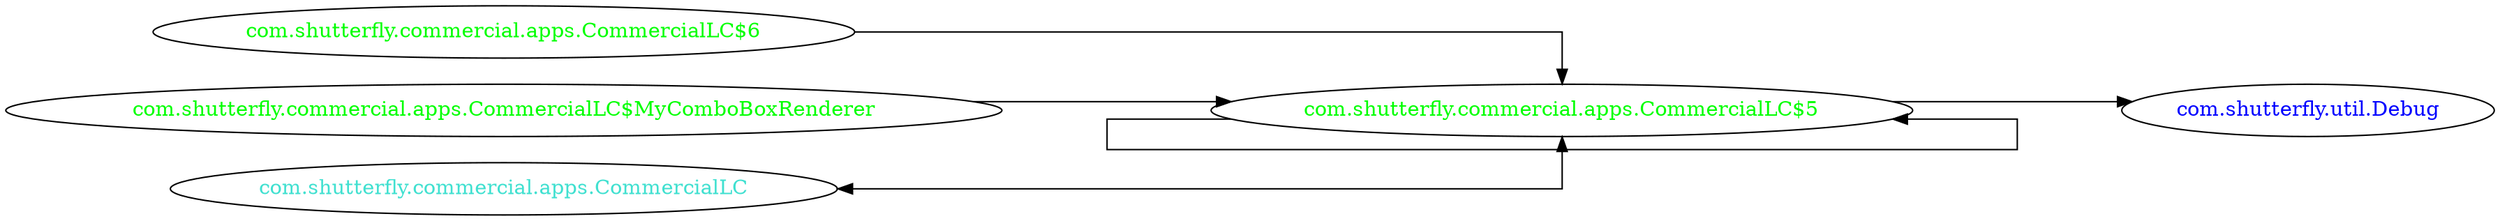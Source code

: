 digraph dependencyGraph {
 concentrate=true;
 ranksep="2.0";
 rankdir="LR"; 
 splines="ortho";
"com.shutterfly.commercial.apps.CommercialLC$5" [fontcolor="red"];
"com.shutterfly.util.Debug" [ fontcolor="blue" ];
"com.shutterfly.commercial.apps.CommercialLC$5"->"com.shutterfly.util.Debug";
"com.shutterfly.commercial.apps.CommercialLC$5" [ fontcolor="green" ];
"com.shutterfly.commercial.apps.CommercialLC$5"->"com.shutterfly.commercial.apps.CommercialLC$5";
"com.shutterfly.commercial.apps.CommercialLC$6" [ fontcolor="green" ];
"com.shutterfly.commercial.apps.CommercialLC$6"->"com.shutterfly.commercial.apps.CommercialLC$5";
"com.shutterfly.commercial.apps.CommercialLC$MyComboBoxRenderer" [ fontcolor="green" ];
"com.shutterfly.commercial.apps.CommercialLC$MyComboBoxRenderer"->"com.shutterfly.commercial.apps.CommercialLC$5";
"com.shutterfly.commercial.apps.CommercialLC" [ fontcolor="turquoise" ];
"com.shutterfly.commercial.apps.CommercialLC"->"com.shutterfly.commercial.apps.CommercialLC$5" [dir=both];
}